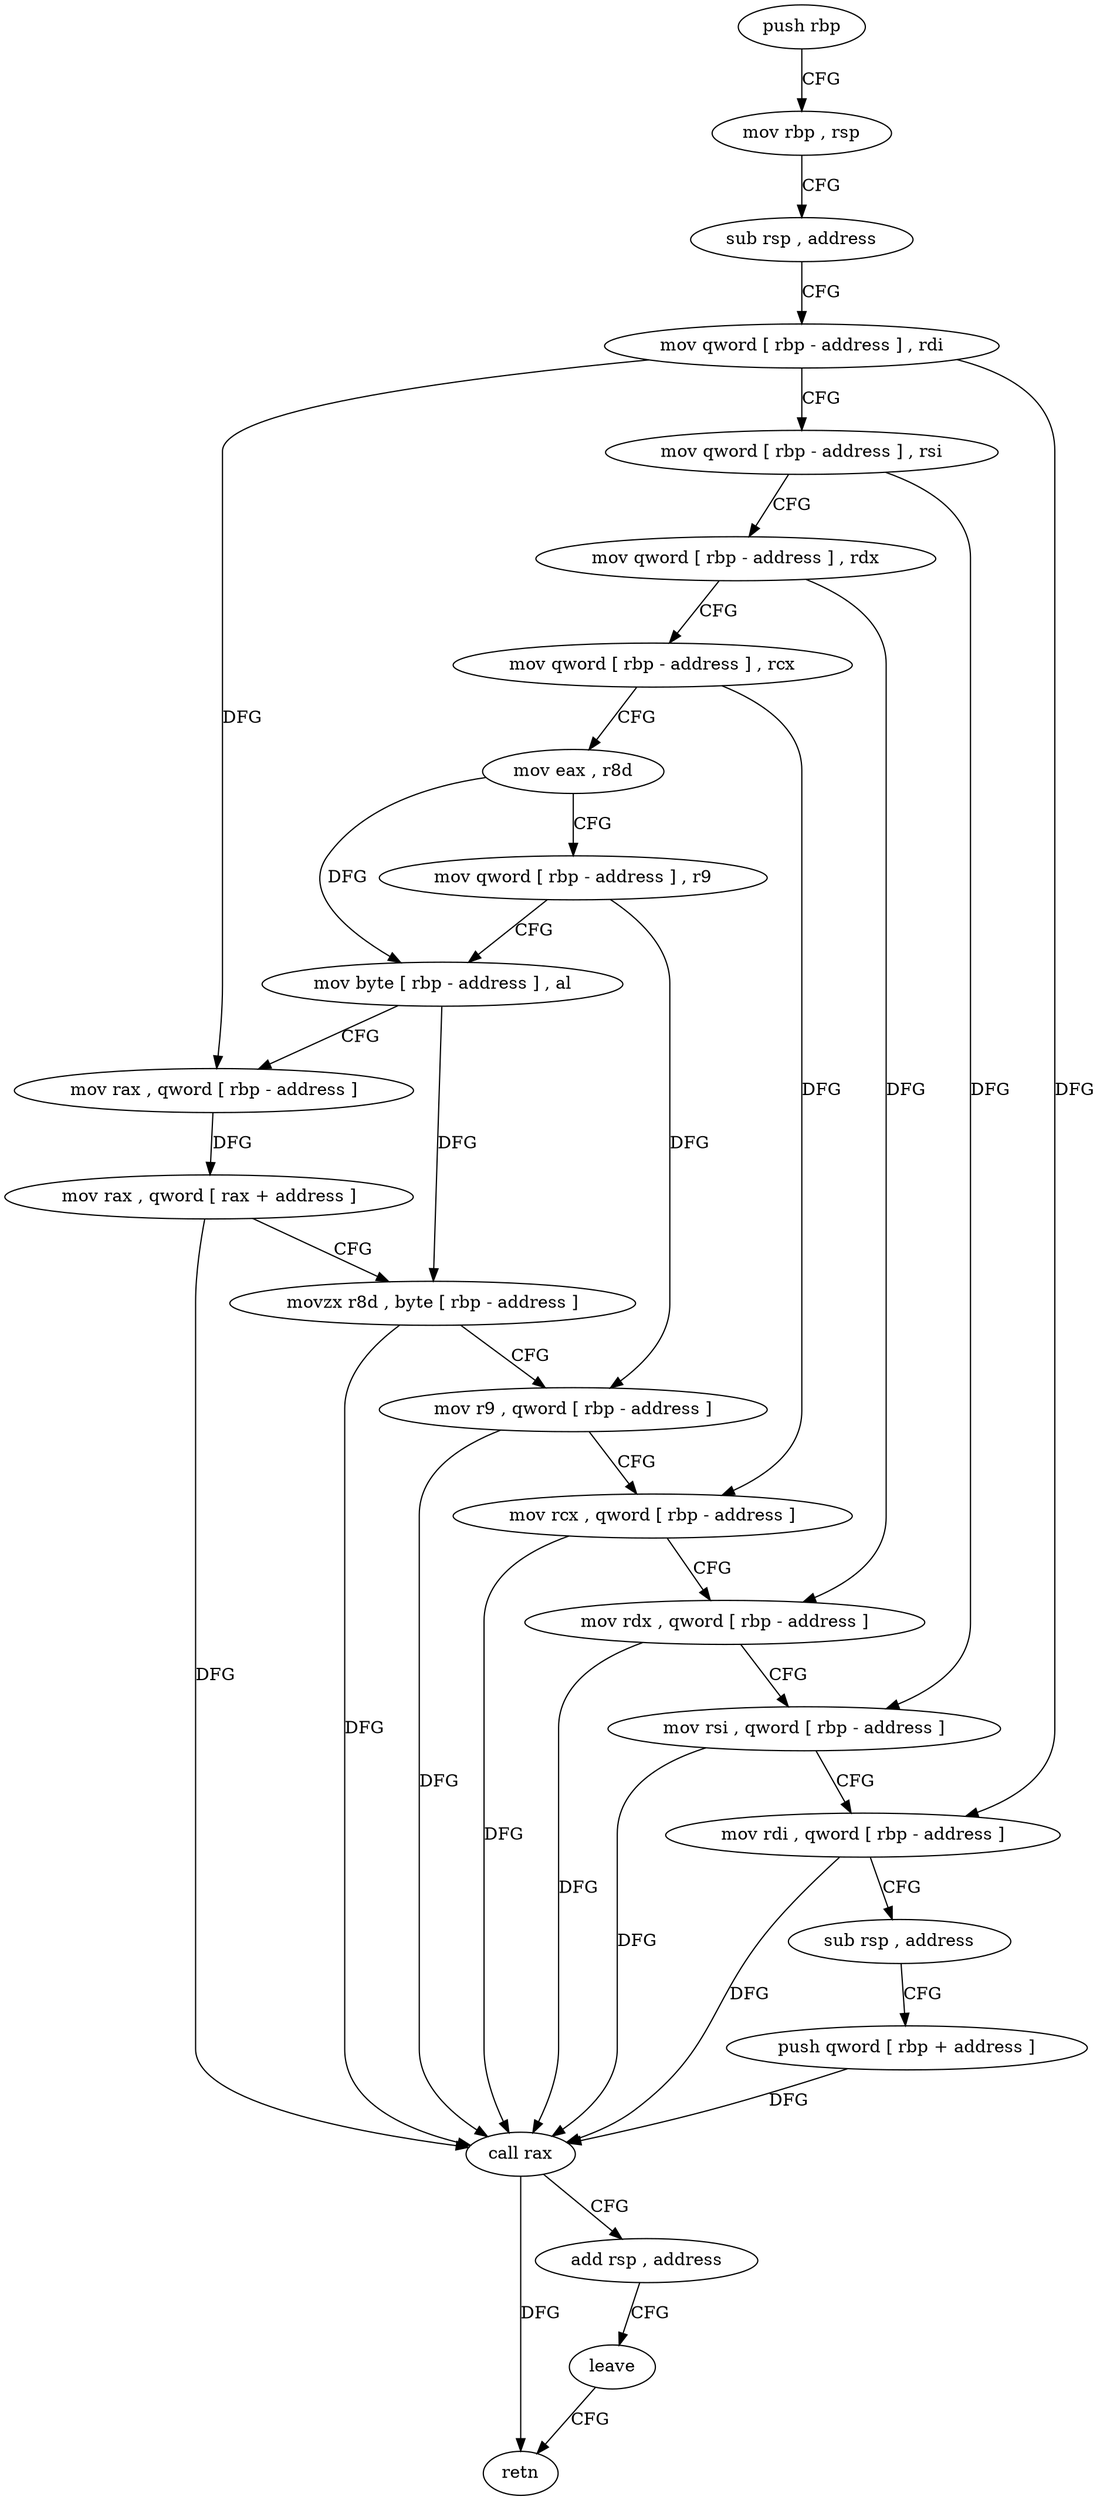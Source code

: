 digraph "func" {
"229474" [label = "push rbp" ]
"229475" [label = "mov rbp , rsp" ]
"229478" [label = "sub rsp , address" ]
"229482" [label = "mov qword [ rbp - address ] , rdi" ]
"229486" [label = "mov qword [ rbp - address ] , rsi" ]
"229490" [label = "mov qword [ rbp - address ] , rdx" ]
"229494" [label = "mov qword [ rbp - address ] , rcx" ]
"229498" [label = "mov eax , r8d" ]
"229501" [label = "mov qword [ rbp - address ] , r9" ]
"229505" [label = "mov byte [ rbp - address ] , al" ]
"229508" [label = "mov rax , qword [ rbp - address ]" ]
"229512" [label = "mov rax , qword [ rax + address ]" ]
"229516" [label = "movzx r8d , byte [ rbp - address ]" ]
"229521" [label = "mov r9 , qword [ rbp - address ]" ]
"229525" [label = "mov rcx , qword [ rbp - address ]" ]
"229529" [label = "mov rdx , qword [ rbp - address ]" ]
"229533" [label = "mov rsi , qword [ rbp - address ]" ]
"229537" [label = "mov rdi , qword [ rbp - address ]" ]
"229541" [label = "sub rsp , address" ]
"229545" [label = "push qword [ rbp + address ]" ]
"229548" [label = "call rax" ]
"229550" [label = "add rsp , address" ]
"229554" [label = "leave" ]
"229555" [label = "retn" ]
"229474" -> "229475" [ label = "CFG" ]
"229475" -> "229478" [ label = "CFG" ]
"229478" -> "229482" [ label = "CFG" ]
"229482" -> "229486" [ label = "CFG" ]
"229482" -> "229508" [ label = "DFG" ]
"229482" -> "229537" [ label = "DFG" ]
"229486" -> "229490" [ label = "CFG" ]
"229486" -> "229533" [ label = "DFG" ]
"229490" -> "229494" [ label = "CFG" ]
"229490" -> "229529" [ label = "DFG" ]
"229494" -> "229498" [ label = "CFG" ]
"229494" -> "229525" [ label = "DFG" ]
"229498" -> "229501" [ label = "CFG" ]
"229498" -> "229505" [ label = "DFG" ]
"229501" -> "229505" [ label = "CFG" ]
"229501" -> "229521" [ label = "DFG" ]
"229505" -> "229508" [ label = "CFG" ]
"229505" -> "229516" [ label = "DFG" ]
"229508" -> "229512" [ label = "DFG" ]
"229512" -> "229516" [ label = "CFG" ]
"229512" -> "229548" [ label = "DFG" ]
"229516" -> "229521" [ label = "CFG" ]
"229516" -> "229548" [ label = "DFG" ]
"229521" -> "229525" [ label = "CFG" ]
"229521" -> "229548" [ label = "DFG" ]
"229525" -> "229529" [ label = "CFG" ]
"229525" -> "229548" [ label = "DFG" ]
"229529" -> "229533" [ label = "CFG" ]
"229529" -> "229548" [ label = "DFG" ]
"229533" -> "229537" [ label = "CFG" ]
"229533" -> "229548" [ label = "DFG" ]
"229537" -> "229541" [ label = "CFG" ]
"229537" -> "229548" [ label = "DFG" ]
"229541" -> "229545" [ label = "CFG" ]
"229545" -> "229548" [ label = "DFG" ]
"229548" -> "229550" [ label = "CFG" ]
"229548" -> "229555" [ label = "DFG" ]
"229550" -> "229554" [ label = "CFG" ]
"229554" -> "229555" [ label = "CFG" ]
}
